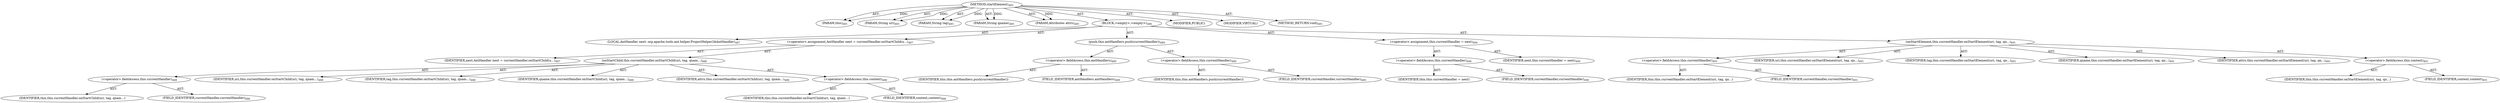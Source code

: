 digraph "startElement" {  
"111669149709" [label = <(METHOD,startElement)<SUB>485</SUB>> ]
"115964117038" [label = <(PARAM,this)<SUB>485</SUB>> ]
"115964117039" [label = <(PARAM,String uri)<SUB>485</SUB>> ]
"115964117040" [label = <(PARAM,String tag)<SUB>485</SUB>> ]
"115964117041" [label = <(PARAM,String qname)<SUB>485</SUB>> ]
"115964117042" [label = <(PARAM,Attributes attrs)<SUB>485</SUB>> ]
"25769803836" [label = <(BLOCK,&lt;empty&gt;,&lt;empty&gt;)<SUB>486</SUB>> ]
"94489280550" [label = <(LOCAL,AntHandler next: org.apache.tools.ant.helper.ProjectHelper2$AntHandler)<SUB>487</SUB>> ]
"30064771331" [label = <(&lt;operator&gt;.assignment,AntHandler next = currentHandler.onStartChild(u...)<SUB>487</SUB>> ]
"68719476969" [label = <(IDENTIFIER,next,AntHandler next = currentHandler.onStartChild(u...)<SUB>487</SUB>> ]
"30064771332" [label = <(onStartChild,this.currentHandler.onStartChild(uri, tag, qnam...)<SUB>488</SUB>> ]
"30064771333" [label = <(&lt;operator&gt;.fieldAccess,this.currentHandler)<SUB>488</SUB>> ]
"68719476970" [label = <(IDENTIFIER,this,this.currentHandler.onStartChild(uri, tag, qnam...)> ]
"55834574873" [label = <(FIELD_IDENTIFIER,currentHandler,currentHandler)<SUB>488</SUB>> ]
"68719476971" [label = <(IDENTIFIER,uri,this.currentHandler.onStartChild(uri, tag, qnam...)<SUB>488</SUB>> ]
"68719476972" [label = <(IDENTIFIER,tag,this.currentHandler.onStartChild(uri, tag, qnam...)<SUB>488</SUB>> ]
"68719476973" [label = <(IDENTIFIER,qname,this.currentHandler.onStartChild(uri, tag, qnam...)<SUB>488</SUB>> ]
"68719476974" [label = <(IDENTIFIER,attrs,this.currentHandler.onStartChild(uri, tag, qnam...)<SUB>488</SUB>> ]
"30064771334" [label = <(&lt;operator&gt;.fieldAccess,this.context)<SUB>488</SUB>> ]
"68719476975" [label = <(IDENTIFIER,this,this.currentHandler.onStartChild(uri, tag, qnam...)> ]
"55834574874" [label = <(FIELD_IDENTIFIER,context,context)<SUB>488</SUB>> ]
"30064771335" [label = <(push,this.antHandlers.push(currentHandler))<SUB>489</SUB>> ]
"30064771336" [label = <(&lt;operator&gt;.fieldAccess,this.antHandlers)<SUB>489</SUB>> ]
"68719476976" [label = <(IDENTIFIER,this,this.antHandlers.push(currentHandler))> ]
"55834574875" [label = <(FIELD_IDENTIFIER,antHandlers,antHandlers)<SUB>489</SUB>> ]
"30064771337" [label = <(&lt;operator&gt;.fieldAccess,this.currentHandler)<SUB>489</SUB>> ]
"68719476977" [label = <(IDENTIFIER,this,this.antHandlers.push(currentHandler))> ]
"55834574876" [label = <(FIELD_IDENTIFIER,currentHandler,currentHandler)<SUB>489</SUB>> ]
"30064771338" [label = <(&lt;operator&gt;.assignment,this.currentHandler = next)<SUB>490</SUB>> ]
"30064771339" [label = <(&lt;operator&gt;.fieldAccess,this.currentHandler)<SUB>490</SUB>> ]
"68719476978" [label = <(IDENTIFIER,this,this.currentHandler = next)> ]
"55834574877" [label = <(FIELD_IDENTIFIER,currentHandler,currentHandler)<SUB>490</SUB>> ]
"68719476979" [label = <(IDENTIFIER,next,this.currentHandler = next)<SUB>490</SUB>> ]
"30064771340" [label = <(onStartElement,this.currentHandler.onStartElement(uri, tag, qn...)<SUB>491</SUB>> ]
"30064771341" [label = <(&lt;operator&gt;.fieldAccess,this.currentHandler)<SUB>491</SUB>> ]
"68719476980" [label = <(IDENTIFIER,this,this.currentHandler.onStartElement(uri, tag, qn...)> ]
"55834574878" [label = <(FIELD_IDENTIFIER,currentHandler,currentHandler)<SUB>491</SUB>> ]
"68719476981" [label = <(IDENTIFIER,uri,this.currentHandler.onStartElement(uri, tag, qn...)<SUB>491</SUB>> ]
"68719476982" [label = <(IDENTIFIER,tag,this.currentHandler.onStartElement(uri, tag, qn...)<SUB>491</SUB>> ]
"68719476983" [label = <(IDENTIFIER,qname,this.currentHandler.onStartElement(uri, tag, qn...)<SUB>491</SUB>> ]
"68719476984" [label = <(IDENTIFIER,attrs,this.currentHandler.onStartElement(uri, tag, qn...)<SUB>491</SUB>> ]
"30064771342" [label = <(&lt;operator&gt;.fieldAccess,this.context)<SUB>491</SUB>> ]
"68719476985" [label = <(IDENTIFIER,this,this.currentHandler.onStartElement(uri, tag, qn...)> ]
"55834574879" [label = <(FIELD_IDENTIFIER,context,context)<SUB>491</SUB>> ]
"133143986216" [label = <(MODIFIER,PUBLIC)> ]
"133143986217" [label = <(MODIFIER,VIRTUAL)> ]
"128849018893" [label = <(METHOD_RETURN,void)<SUB>485</SUB>> ]
  "111669149709" -> "115964117038"  [ label = "AST: "] 
  "111669149709" -> "115964117039"  [ label = "AST: "] 
  "111669149709" -> "115964117040"  [ label = "AST: "] 
  "111669149709" -> "115964117041"  [ label = "AST: "] 
  "111669149709" -> "115964117042"  [ label = "AST: "] 
  "111669149709" -> "25769803836"  [ label = "AST: "] 
  "111669149709" -> "133143986216"  [ label = "AST: "] 
  "111669149709" -> "133143986217"  [ label = "AST: "] 
  "111669149709" -> "128849018893"  [ label = "AST: "] 
  "25769803836" -> "94489280550"  [ label = "AST: "] 
  "25769803836" -> "30064771331"  [ label = "AST: "] 
  "25769803836" -> "30064771335"  [ label = "AST: "] 
  "25769803836" -> "30064771338"  [ label = "AST: "] 
  "25769803836" -> "30064771340"  [ label = "AST: "] 
  "30064771331" -> "68719476969"  [ label = "AST: "] 
  "30064771331" -> "30064771332"  [ label = "AST: "] 
  "30064771332" -> "30064771333"  [ label = "AST: "] 
  "30064771332" -> "68719476971"  [ label = "AST: "] 
  "30064771332" -> "68719476972"  [ label = "AST: "] 
  "30064771332" -> "68719476973"  [ label = "AST: "] 
  "30064771332" -> "68719476974"  [ label = "AST: "] 
  "30064771332" -> "30064771334"  [ label = "AST: "] 
  "30064771333" -> "68719476970"  [ label = "AST: "] 
  "30064771333" -> "55834574873"  [ label = "AST: "] 
  "30064771334" -> "68719476975"  [ label = "AST: "] 
  "30064771334" -> "55834574874"  [ label = "AST: "] 
  "30064771335" -> "30064771336"  [ label = "AST: "] 
  "30064771335" -> "30064771337"  [ label = "AST: "] 
  "30064771336" -> "68719476976"  [ label = "AST: "] 
  "30064771336" -> "55834574875"  [ label = "AST: "] 
  "30064771337" -> "68719476977"  [ label = "AST: "] 
  "30064771337" -> "55834574876"  [ label = "AST: "] 
  "30064771338" -> "30064771339"  [ label = "AST: "] 
  "30064771338" -> "68719476979"  [ label = "AST: "] 
  "30064771339" -> "68719476978"  [ label = "AST: "] 
  "30064771339" -> "55834574877"  [ label = "AST: "] 
  "30064771340" -> "30064771341"  [ label = "AST: "] 
  "30064771340" -> "68719476981"  [ label = "AST: "] 
  "30064771340" -> "68719476982"  [ label = "AST: "] 
  "30064771340" -> "68719476983"  [ label = "AST: "] 
  "30064771340" -> "68719476984"  [ label = "AST: "] 
  "30064771340" -> "30064771342"  [ label = "AST: "] 
  "30064771341" -> "68719476980"  [ label = "AST: "] 
  "30064771341" -> "55834574878"  [ label = "AST: "] 
  "30064771342" -> "68719476985"  [ label = "AST: "] 
  "30064771342" -> "55834574879"  [ label = "AST: "] 
  "111669149709" -> "115964117038"  [ label = "DDG: "] 
  "111669149709" -> "115964117039"  [ label = "DDG: "] 
  "111669149709" -> "115964117040"  [ label = "DDG: "] 
  "111669149709" -> "115964117041"  [ label = "DDG: "] 
  "111669149709" -> "115964117042"  [ label = "DDG: "] 
}
